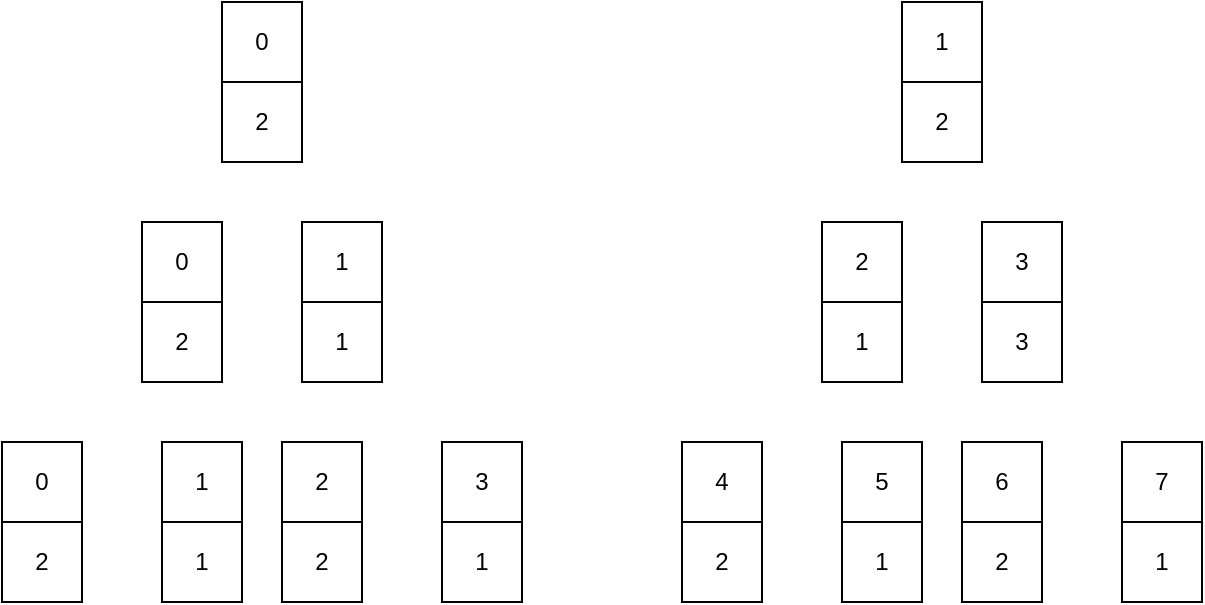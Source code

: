 <mxfile version="15.4.0" type="device"><diagram id="FCT_pvVtdRWHL9Mkjyn_" name="페이지-1"><mxGraphModel dx="749" dy="556" grid="1" gridSize="10" guides="1" tooltips="1" connect="1" arrows="1" fold="1" page="1" pageScale="1" pageWidth="10000" pageHeight="10000" math="0" shadow="0"><root><mxCell id="0"/><mxCell id="1" parent="0"/><mxCell id="987DuQ7GIu21b-cQU6lr-1" value="" style="rounded=0;whiteSpace=wrap;html=1;" parent="1" vertex="1"><mxGeometry x="320" y="1040" width="40" height="40" as="geometry"/></mxCell><mxCell id="987DuQ7GIu21b-cQU6lr-2" value="2" style="rounded=0;whiteSpace=wrap;html=1;" parent="1" vertex="1"><mxGeometry x="320" y="1040" width="40" height="40" as="geometry"/></mxCell><mxCell id="987DuQ7GIu21b-cQU6lr-3" value="2" style="rounded=0;whiteSpace=wrap;html=1;" parent="1" vertex="1"><mxGeometry x="660" y="1040" width="40" height="40" as="geometry"/></mxCell><mxCell id="987DuQ7GIu21b-cQU6lr-4" value="" style="rounded=0;whiteSpace=wrap;html=1;" parent="1" vertex="1"><mxGeometry x="280" y="1150" width="40" height="40" as="geometry"/></mxCell><mxCell id="987DuQ7GIu21b-cQU6lr-5" value="2" style="rounded=0;whiteSpace=wrap;html=1;" parent="1" vertex="1"><mxGeometry x="280" y="1150" width="40" height="40" as="geometry"/></mxCell><mxCell id="987DuQ7GIu21b-cQU6lr-6" value="1" style="rounded=0;whiteSpace=wrap;html=1;" parent="1" vertex="1"><mxGeometry x="360" y="1150" width="40" height="40" as="geometry"/></mxCell><mxCell id="987DuQ7GIu21b-cQU6lr-7" value="" style="rounded=0;whiteSpace=wrap;html=1;" parent="1" vertex="1"><mxGeometry x="620" y="1150" width="40" height="40" as="geometry"/></mxCell><mxCell id="987DuQ7GIu21b-cQU6lr-8" value="1" style="rounded=0;whiteSpace=wrap;html=1;" parent="1" vertex="1"><mxGeometry x="620" y="1150" width="40" height="40" as="geometry"/></mxCell><mxCell id="987DuQ7GIu21b-cQU6lr-9" value="3" style="rounded=0;whiteSpace=wrap;html=1;" parent="1" vertex="1"><mxGeometry x="700" y="1150" width="40" height="40" as="geometry"/></mxCell><mxCell id="987DuQ7GIu21b-cQU6lr-10" value="0" style="rounded=0;whiteSpace=wrap;html=1;" parent="1" vertex="1"><mxGeometry x="320" y="1000" width="40" height="40" as="geometry"/></mxCell><mxCell id="987DuQ7GIu21b-cQU6lr-11" value="1" style="rounded=0;whiteSpace=wrap;html=1;" parent="1" vertex="1"><mxGeometry x="660" y="1000" width="40" height="40" as="geometry"/></mxCell><mxCell id="987DuQ7GIu21b-cQU6lr-12" value="0" style="rounded=0;whiteSpace=wrap;html=1;" parent="1" vertex="1"><mxGeometry x="280" y="1110" width="40" height="40" as="geometry"/></mxCell><mxCell id="987DuQ7GIu21b-cQU6lr-13" value="1" style="rounded=0;whiteSpace=wrap;html=1;" parent="1" vertex="1"><mxGeometry x="360" y="1110" width="40" height="40" as="geometry"/></mxCell><mxCell id="987DuQ7GIu21b-cQU6lr-14" value="2" style="rounded=0;whiteSpace=wrap;html=1;" parent="1" vertex="1"><mxGeometry x="620" y="1110" width="40" height="40" as="geometry"/></mxCell><mxCell id="987DuQ7GIu21b-cQU6lr-15" value="3" style="rounded=0;whiteSpace=wrap;html=1;" parent="1" vertex="1"><mxGeometry x="700" y="1110" width="40" height="40" as="geometry"/></mxCell><mxCell id="987DuQ7GIu21b-cQU6lr-21" value="" style="rounded=0;whiteSpace=wrap;html=1;" parent="1" vertex="1"><mxGeometry x="210" y="1260" width="40" height="40" as="geometry"/></mxCell><mxCell id="987DuQ7GIu21b-cQU6lr-22" value="2" style="rounded=0;whiteSpace=wrap;html=1;" parent="1" vertex="1"><mxGeometry x="210" y="1260" width="40" height="40" as="geometry"/></mxCell><mxCell id="987DuQ7GIu21b-cQU6lr-23" value="1" style="rounded=0;whiteSpace=wrap;html=1;" parent="1" vertex="1"><mxGeometry x="290" y="1260" width="40" height="40" as="geometry"/></mxCell><mxCell id="987DuQ7GIu21b-cQU6lr-24" value="0" style="rounded=0;whiteSpace=wrap;html=1;" parent="1" vertex="1"><mxGeometry x="210" y="1220" width="40" height="40" as="geometry"/></mxCell><mxCell id="987DuQ7GIu21b-cQU6lr-25" value="1" style="rounded=0;whiteSpace=wrap;html=1;" parent="1" vertex="1"><mxGeometry x="290" y="1220" width="40" height="40" as="geometry"/></mxCell><mxCell id="987DuQ7GIu21b-cQU6lr-26" value="" style="rounded=0;whiteSpace=wrap;html=1;" parent="1" vertex="1"><mxGeometry x="350" y="1260" width="40" height="40" as="geometry"/></mxCell><mxCell id="987DuQ7GIu21b-cQU6lr-27" value="2" style="rounded=0;whiteSpace=wrap;html=1;" parent="1" vertex="1"><mxGeometry x="350" y="1260" width="40" height="40" as="geometry"/></mxCell><mxCell id="987DuQ7GIu21b-cQU6lr-28" value="1" style="rounded=0;whiteSpace=wrap;html=1;" parent="1" vertex="1"><mxGeometry x="430" y="1260" width="40" height="40" as="geometry"/></mxCell><mxCell id="987DuQ7GIu21b-cQU6lr-29" value="2" style="rounded=0;whiteSpace=wrap;html=1;" parent="1" vertex="1"><mxGeometry x="350" y="1220" width="40" height="40" as="geometry"/></mxCell><mxCell id="987DuQ7GIu21b-cQU6lr-30" value="3" style="rounded=0;whiteSpace=wrap;html=1;" parent="1" vertex="1"><mxGeometry x="430" y="1220" width="40" height="40" as="geometry"/></mxCell><mxCell id="987DuQ7GIu21b-cQU6lr-31" value="" style="rounded=0;whiteSpace=wrap;html=1;" parent="1" vertex="1"><mxGeometry x="550" y="1260" width="40" height="40" as="geometry"/></mxCell><mxCell id="987DuQ7GIu21b-cQU6lr-32" value="2" style="rounded=0;whiteSpace=wrap;html=1;" parent="1" vertex="1"><mxGeometry x="550" y="1260" width="40" height="40" as="geometry"/></mxCell><mxCell id="987DuQ7GIu21b-cQU6lr-33" value="1" style="rounded=0;whiteSpace=wrap;html=1;" parent="1" vertex="1"><mxGeometry x="630" y="1260" width="40" height="40" as="geometry"/></mxCell><mxCell id="987DuQ7GIu21b-cQU6lr-34" value="4" style="rounded=0;whiteSpace=wrap;html=1;" parent="1" vertex="1"><mxGeometry x="550" y="1220" width="40" height="40" as="geometry"/></mxCell><mxCell id="987DuQ7GIu21b-cQU6lr-35" value="5" style="rounded=0;whiteSpace=wrap;html=1;" parent="1" vertex="1"><mxGeometry x="630" y="1220" width="40" height="40" as="geometry"/></mxCell><mxCell id="987DuQ7GIu21b-cQU6lr-36" value="" style="rounded=0;whiteSpace=wrap;html=1;" parent="1" vertex="1"><mxGeometry x="690" y="1260" width="40" height="40" as="geometry"/></mxCell><mxCell id="987DuQ7GIu21b-cQU6lr-37" value="2" style="rounded=0;whiteSpace=wrap;html=1;" parent="1" vertex="1"><mxGeometry x="690" y="1260" width="40" height="40" as="geometry"/></mxCell><mxCell id="987DuQ7GIu21b-cQU6lr-38" value="1" style="rounded=0;whiteSpace=wrap;html=1;" parent="1" vertex="1"><mxGeometry x="770" y="1260" width="40" height="40" as="geometry"/></mxCell><mxCell id="987DuQ7GIu21b-cQU6lr-39" value="6" style="rounded=0;whiteSpace=wrap;html=1;" parent="1" vertex="1"><mxGeometry x="690" y="1220" width="40" height="40" as="geometry"/></mxCell><mxCell id="987DuQ7GIu21b-cQU6lr-40" value="7" style="rounded=0;whiteSpace=wrap;html=1;" parent="1" vertex="1"><mxGeometry x="770" y="1220" width="40" height="40" as="geometry"/></mxCell></root></mxGraphModel></diagram></mxfile>